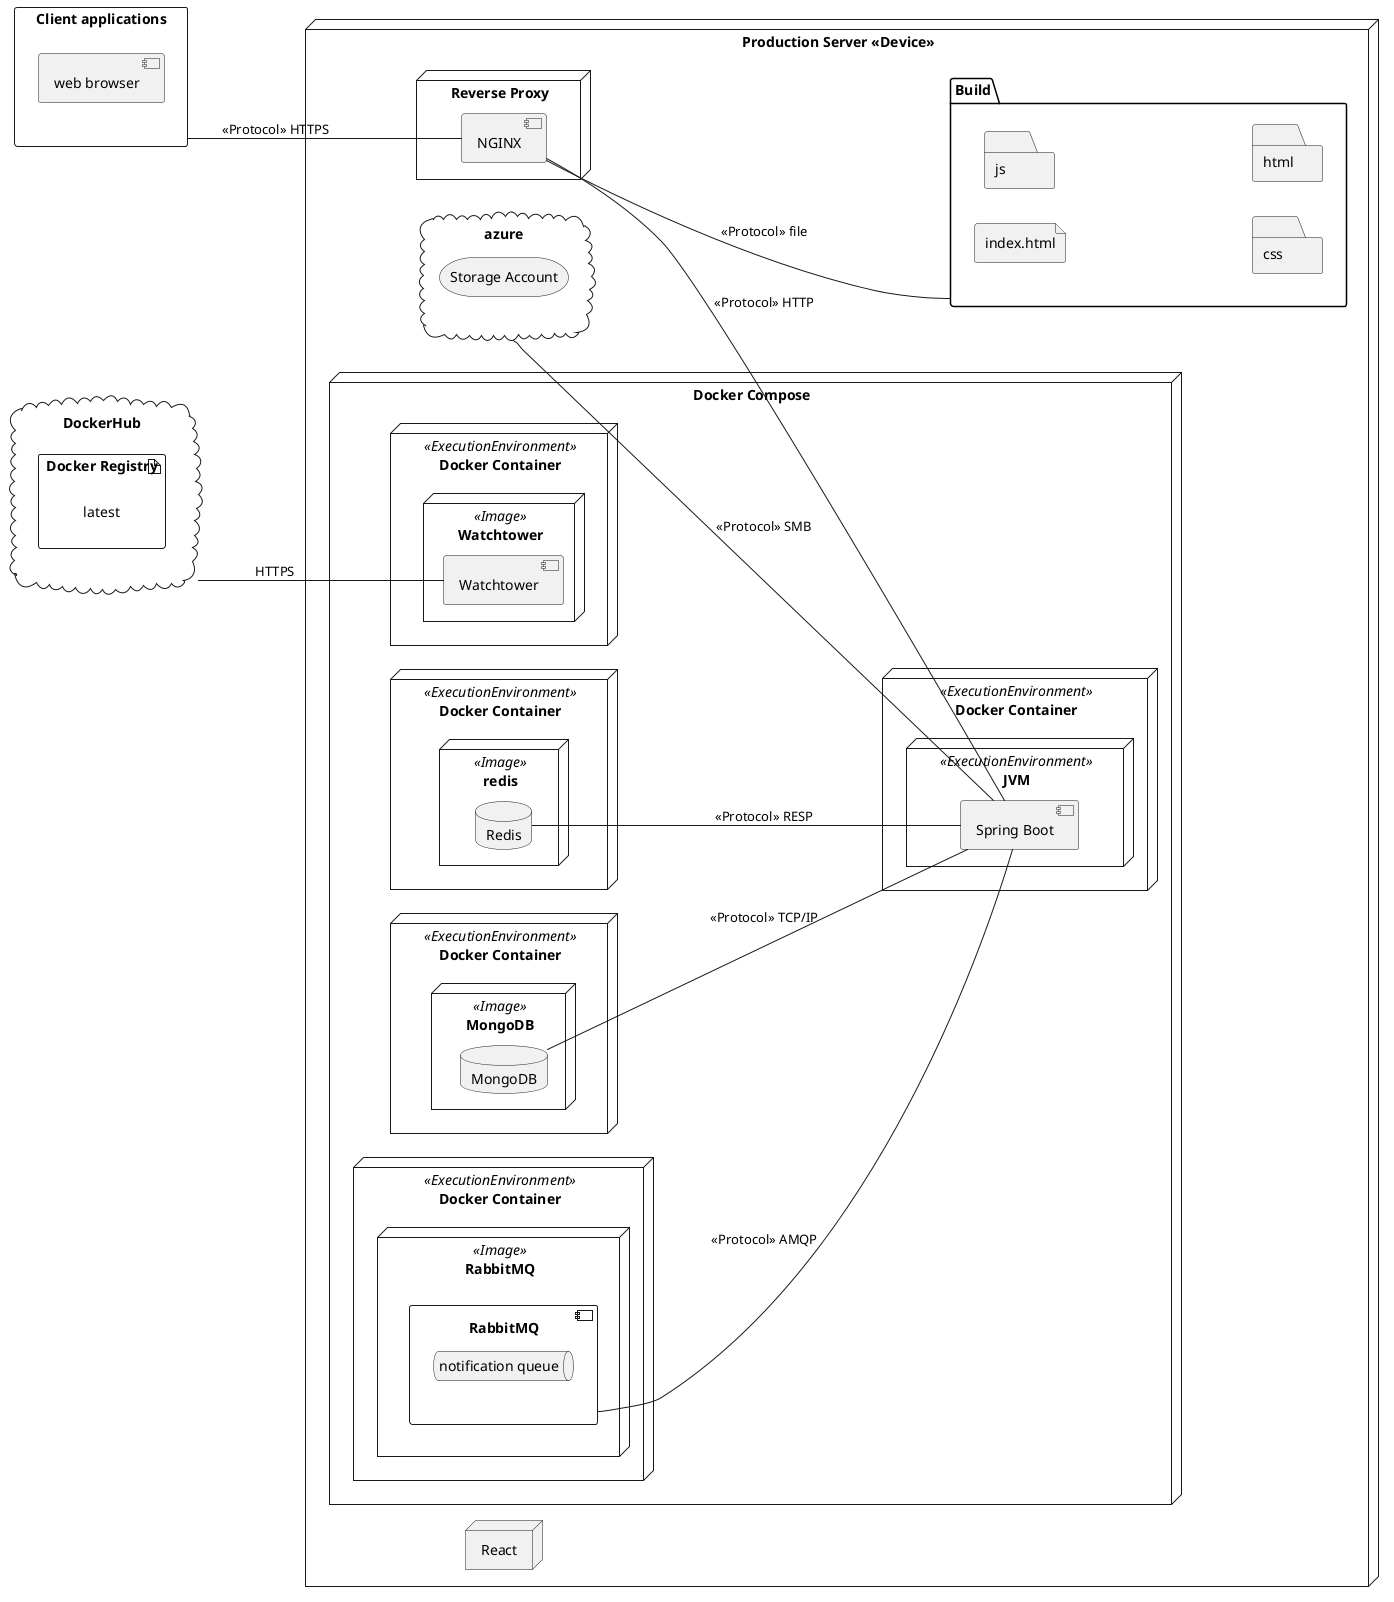 @startuml
left to right direction

node "Production Server <<Device>>" as development {
  node "Docker Compose" {
     node "Docker Container" <<ExecutionEnvironment>> {
        node JVM <<ExecutionEnvironment>> {
          component "Spring Boot" as spring
        }
      }

      node "Docker Container" <<ExecutionEnvironment>> as dp0 {
        node Watchtower <<Image>> {
          component "Watchtower" as watchtower
        }
      }

        node "Docker Container" <<ExecutionEnvironment>> as dp1 {
           node redis <<Image>> {
                database "Redis" as rds
              }
        }

        node "Docker Container" <<ExecutionEnvironment>> as dp2 {
          node MongoDB <<Image>> {
              database "MongoDB" as mongo
            }
        }

      node "Docker Container" <<ExecutionEnvironment>> as dp3 {
       node RabbitMQ <<Image>> {
            component "RabbitMQ" as rabbit {
              queue "notification queue"
            }
          }
        }

  }

    rds -- spring : <<Protocol>> RESP

    rabbit -- spring : <<Protocol>> AMQP

    mongo -- spring : <<Protocol>> TCP/IP

    azure -- spring : <<Protocol>> SMB


    node "Reverse Proxy" as rp {
      component NGINX
    }

    NGINX -- Build : <<Protocol>> file

    node "React" as react {
      folder Build {
        file index.html
        folder js
        folder css
        folder html
      }
    }
}



rectangle "Client applications" as client {
  component "web browser"
}

DockerHub -- watchtower : HTTPS


client -- NGINX: <<Protocol>> HTTPS

NGINX -- spring: <<Protocol>> HTTP

cloud DockerHub {
  artifact "Docker Registry" {
    label "latest"
  }
}

cloud "Azure" as azure {
    storage "Storage Account"
}




@enduml
